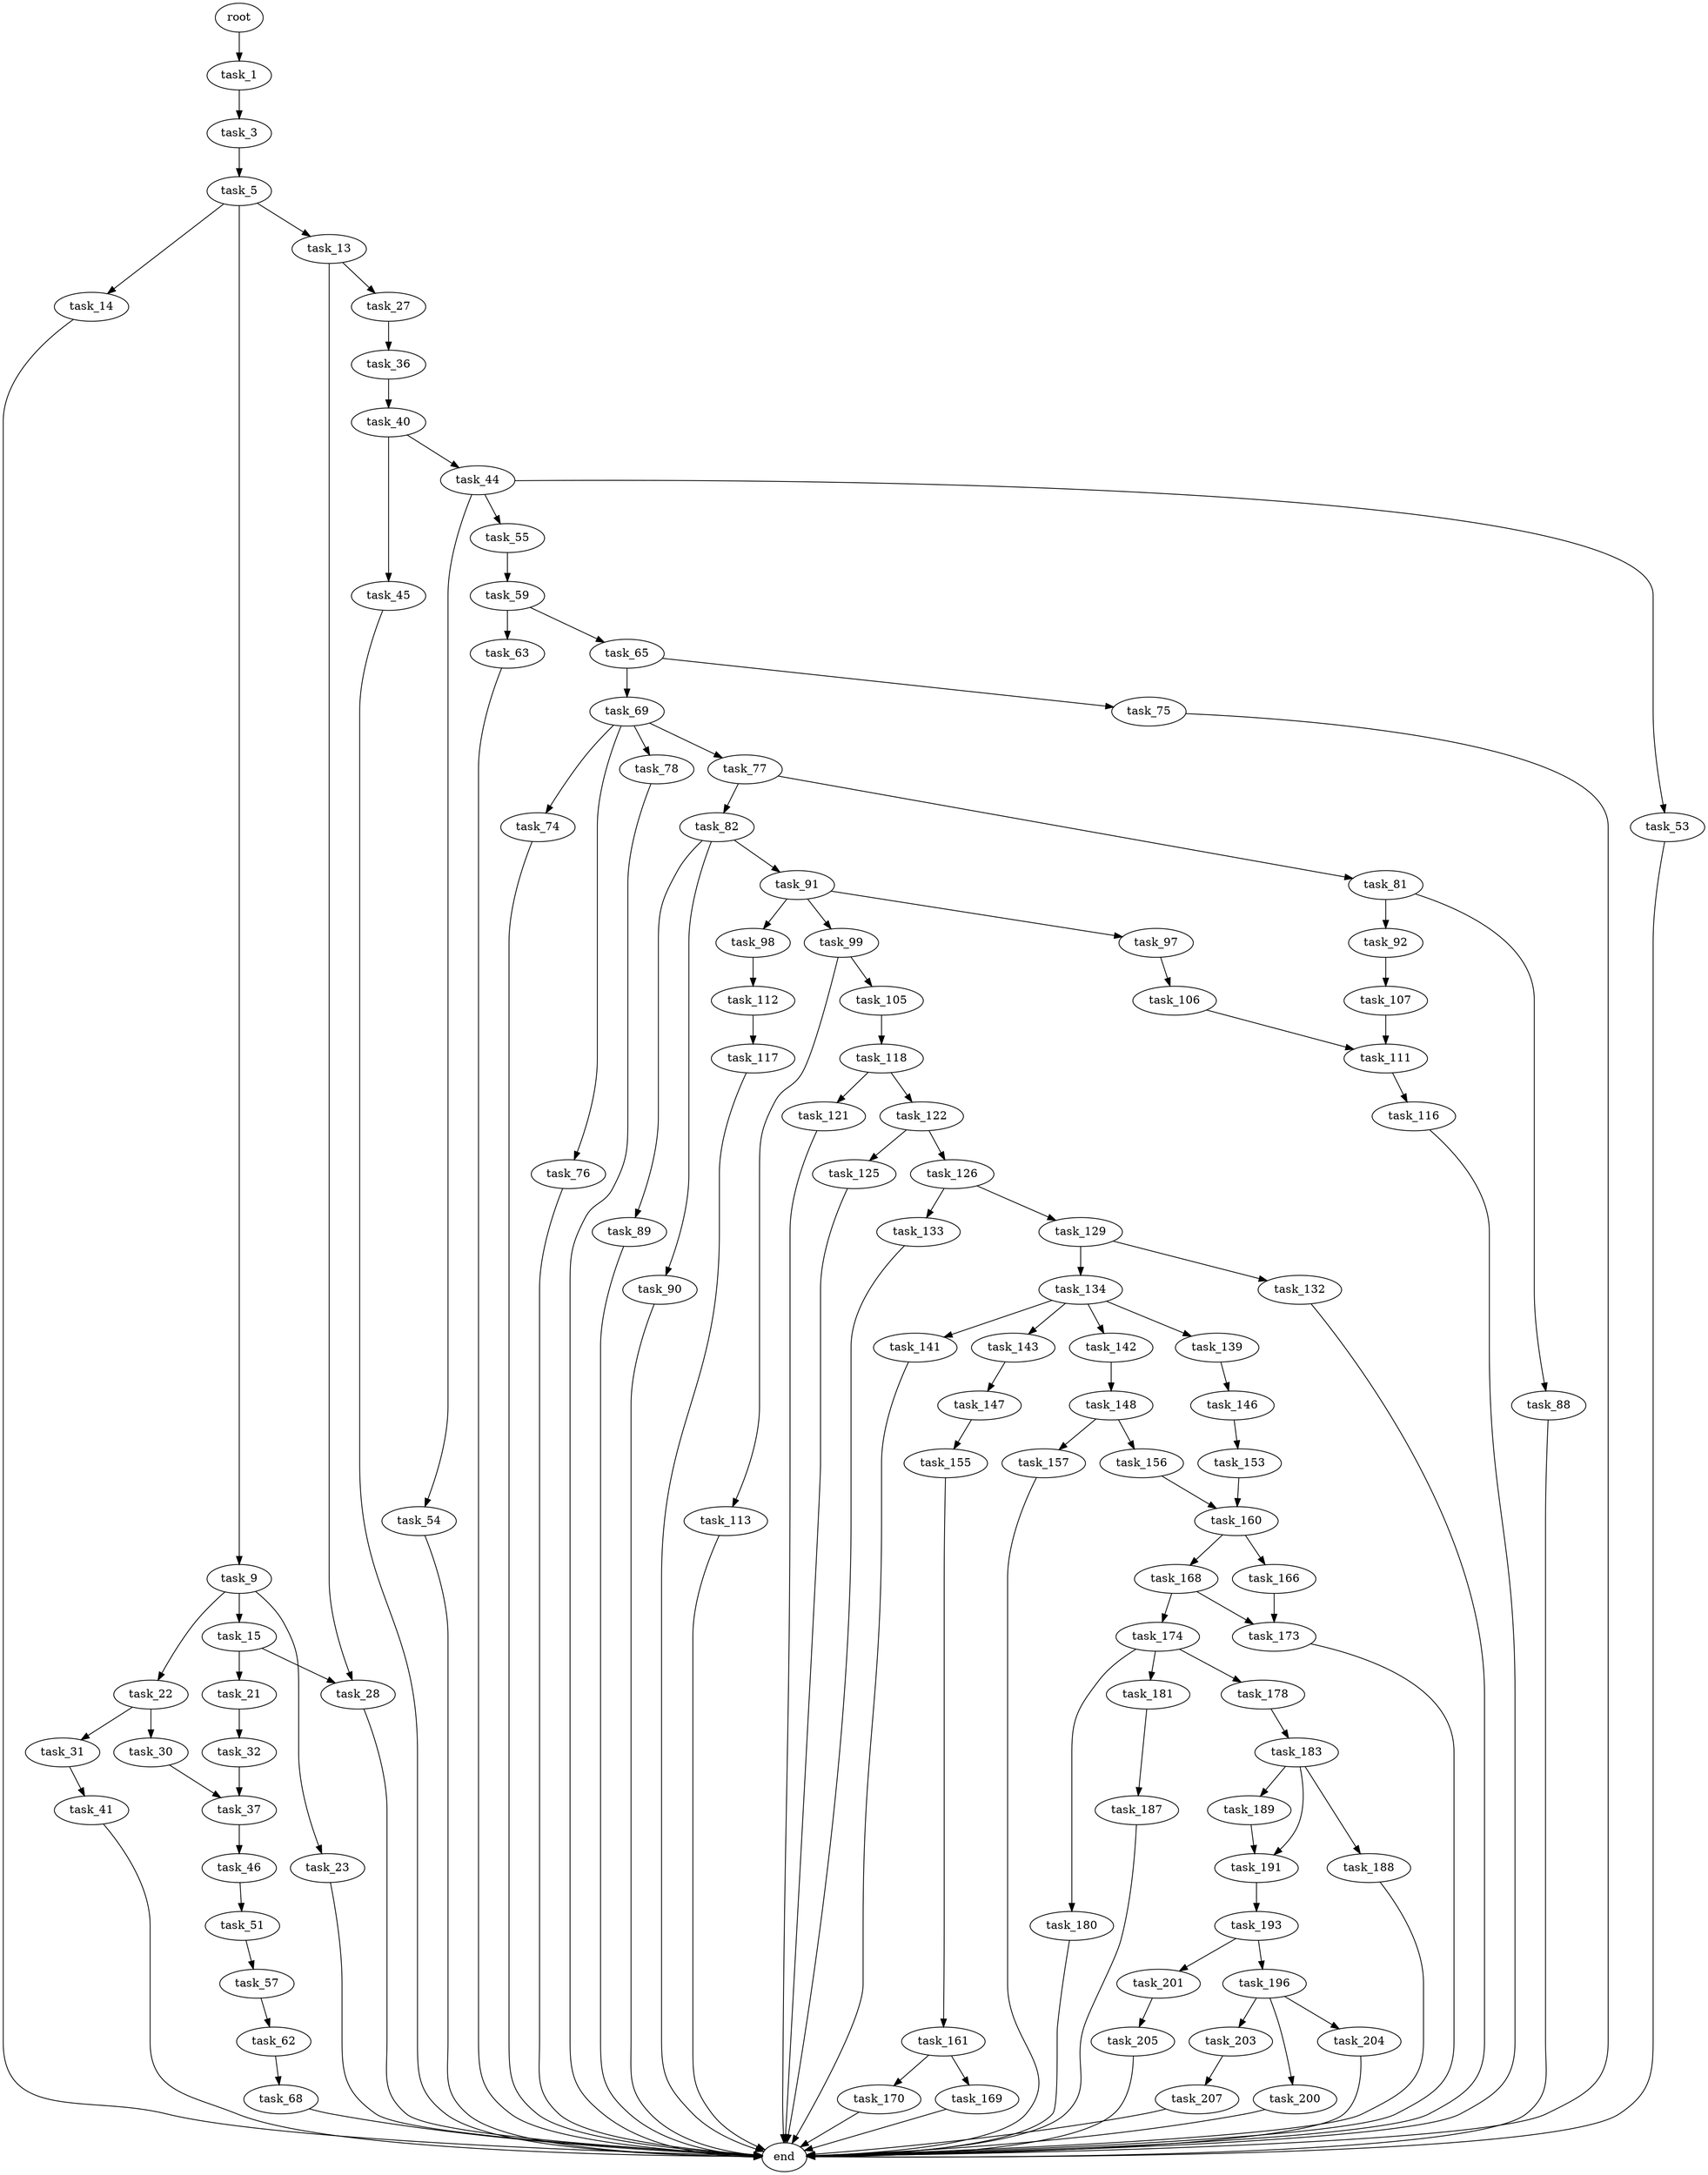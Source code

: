 digraph G {
  root [size="0.000000"];
  task_1 [size="64462503086.000000"];
  task_3 [size="66183340822.000000"];
  task_5 [size="159382959213.000000"];
  task_9 [size="934669267.000000"];
  task_13 [size="9241716666.000000"];
  task_14 [size="299961954946.000000"];
  task_15 [size="28991029248.000000"];
  task_21 [size="1675281891.000000"];
  task_22 [size="368293445632.000000"];
  task_23 [size="62552447620.000000"];
  task_27 [size="368293445632.000000"];
  task_28 [size="17631272124.000000"];
  task_30 [size="767612692299.000000"];
  task_31 [size="52887290420.000000"];
  task_32 [size="17031366963.000000"];
  task_36 [size="68719476736.000000"];
  task_37 [size="197612095901.000000"];
  task_40 [size="782757789696.000000"];
  task_41 [size="18545067991.000000"];
  task_44 [size="13966927729.000000"];
  task_45 [size="45281852853.000000"];
  task_46 [size="8589934592.000000"];
  task_51 [size="23845047970.000000"];
  task_53 [size="21903692993.000000"];
  task_54 [size="782757789696.000000"];
  task_55 [size="231928233984.000000"];
  task_57 [size="95061089491.000000"];
  task_59 [size="1073741824000.000000"];
  task_62 [size="56721886143.000000"];
  task_63 [size="14256032883.000000"];
  task_65 [size="296820421462.000000"];
  task_68 [size="33604781286.000000"];
  task_69 [size="119139432885.000000"];
  task_74 [size="429197751557.000000"];
  task_75 [size="160432491194.000000"];
  task_76 [size="68719476736.000000"];
  task_77 [size="1073741824000.000000"];
  task_78 [size="38610931836.000000"];
  task_81 [size="90055766673.000000"];
  task_82 [size="598107724030.000000"];
  task_88 [size="782757789696.000000"];
  task_89 [size="385965645907.000000"];
  task_90 [size="1073741824000.000000"];
  task_91 [size="4281188924.000000"];
  task_92 [size="231928233984.000000"];
  task_97 [size="488094931303.000000"];
  task_98 [size="35839677022.000000"];
  task_99 [size="2419592365.000000"];
  task_105 [size="117643896013.000000"];
  task_106 [size="460839629588.000000"];
  task_107 [size="28965083239.000000"];
  task_111 [size="5026869905.000000"];
  task_112 [size="187837721585.000000"];
  task_113 [size="27089549686.000000"];
  task_116 [size="8071824646.000000"];
  task_117 [size="28991029248.000000"];
  task_118 [size="422954402378.000000"];
  task_121 [size="1073741824000.000000"];
  task_122 [size="7811579322.000000"];
  task_125 [size="231928233984.000000"];
  task_126 [size="385550180227.000000"];
  task_129 [size="263645761301.000000"];
  task_132 [size="8589934592.000000"];
  task_133 [size="29622725703.000000"];
  task_134 [size="134217728000.000000"];
  task_139 [size="1638923356.000000"];
  task_141 [size="33014015619.000000"];
  task_142 [size="231928233984.000000"];
  task_143 [size="2292360893.000000"];
  task_146 [size="539822457696.000000"];
  task_147 [size="12606114667.000000"];
  task_148 [size="28991029248.000000"];
  task_153 [size="32029347182.000000"];
  task_155 [size="582221657670.000000"];
  task_156 [size="190504284833.000000"];
  task_157 [size="82600262900.000000"];
  task_160 [size="782757789696.000000"];
  task_161 [size="17888466387.000000"];
  task_166 [size="8589934592.000000"];
  task_168 [size="696373001138.000000"];
  task_169 [size="1229719415.000000"];
  task_170 [size="231928233984.000000"];
  task_173 [size="782757789696.000000"];
  task_174 [size="742657143288.000000"];
  task_178 [size="7890775808.000000"];
  task_180 [size="265733629494.000000"];
  task_181 [size="5619966090.000000"];
  task_183 [size="1561362597.000000"];
  task_187 [size="68719476736.000000"];
  task_188 [size="331341272.000000"];
  task_189 [size="28991029248.000000"];
  task_191 [size="29720911163.000000"];
  task_193 [size="289743897043.000000"];
  task_196 [size="2192340407.000000"];
  task_200 [size="369848660834.000000"];
  task_201 [size="26728599527.000000"];
  task_203 [size="29893516813.000000"];
  task_204 [size="192088579865.000000"];
  task_205 [size="394909285593.000000"];
  task_207 [size="1776725014.000000"];
  end [size="0.000000"];

  root -> task_1 [size="1.000000"];
  task_1 -> task_3 [size="75497472.000000"];
  task_3 -> task_5 [size="134217728.000000"];
  task_5 -> task_9 [size="134217728.000000"];
  task_5 -> task_13 [size="134217728.000000"];
  task_5 -> task_14 [size="134217728.000000"];
  task_9 -> task_15 [size="75497472.000000"];
  task_9 -> task_22 [size="75497472.000000"];
  task_9 -> task_23 [size="75497472.000000"];
  task_13 -> task_27 [size="536870912.000000"];
  task_13 -> task_28 [size="536870912.000000"];
  task_14 -> end [size="1.000000"];
  task_15 -> task_21 [size="75497472.000000"];
  task_15 -> task_28 [size="75497472.000000"];
  task_21 -> task_32 [size="134217728.000000"];
  task_22 -> task_30 [size="411041792.000000"];
  task_22 -> task_31 [size="411041792.000000"];
  task_23 -> end [size="1.000000"];
  task_27 -> task_36 [size="411041792.000000"];
  task_28 -> end [size="1.000000"];
  task_30 -> task_37 [size="838860800.000000"];
  task_31 -> task_41 [size="838860800.000000"];
  task_32 -> task_37 [size="301989888.000000"];
  task_36 -> task_40 [size="134217728.000000"];
  task_37 -> task_46 [size="209715200.000000"];
  task_40 -> task_44 [size="679477248.000000"];
  task_40 -> task_45 [size="679477248.000000"];
  task_41 -> end [size="1.000000"];
  task_44 -> task_53 [size="411041792.000000"];
  task_44 -> task_54 [size="411041792.000000"];
  task_44 -> task_55 [size="411041792.000000"];
  task_45 -> end [size="1.000000"];
  task_46 -> task_51 [size="33554432.000000"];
  task_51 -> task_57 [size="838860800.000000"];
  task_53 -> end [size="1.000000"];
  task_54 -> end [size="1.000000"];
  task_55 -> task_59 [size="301989888.000000"];
  task_57 -> task_62 [size="209715200.000000"];
  task_59 -> task_63 [size="838860800.000000"];
  task_59 -> task_65 [size="838860800.000000"];
  task_62 -> task_68 [size="75497472.000000"];
  task_63 -> end [size="1.000000"];
  task_65 -> task_69 [size="536870912.000000"];
  task_65 -> task_75 [size="536870912.000000"];
  task_68 -> end [size="1.000000"];
  task_69 -> task_74 [size="536870912.000000"];
  task_69 -> task_76 [size="536870912.000000"];
  task_69 -> task_77 [size="536870912.000000"];
  task_69 -> task_78 [size="536870912.000000"];
  task_74 -> end [size="1.000000"];
  task_75 -> end [size="1.000000"];
  task_76 -> end [size="1.000000"];
  task_77 -> task_81 [size="838860800.000000"];
  task_77 -> task_82 [size="838860800.000000"];
  task_78 -> end [size="1.000000"];
  task_81 -> task_88 [size="134217728.000000"];
  task_81 -> task_92 [size="134217728.000000"];
  task_82 -> task_89 [size="679477248.000000"];
  task_82 -> task_90 [size="679477248.000000"];
  task_82 -> task_91 [size="679477248.000000"];
  task_88 -> end [size="1.000000"];
  task_89 -> end [size="1.000000"];
  task_90 -> end [size="1.000000"];
  task_91 -> task_97 [size="134217728.000000"];
  task_91 -> task_98 [size="134217728.000000"];
  task_91 -> task_99 [size="134217728.000000"];
  task_92 -> task_107 [size="301989888.000000"];
  task_97 -> task_106 [size="679477248.000000"];
  task_98 -> task_112 [size="838860800.000000"];
  task_99 -> task_105 [size="209715200.000000"];
  task_99 -> task_113 [size="209715200.000000"];
  task_105 -> task_118 [size="134217728.000000"];
  task_106 -> task_111 [size="411041792.000000"];
  task_107 -> task_111 [size="838860800.000000"];
  task_111 -> task_116 [size="209715200.000000"];
  task_112 -> task_117 [size="134217728.000000"];
  task_113 -> end [size="1.000000"];
  task_116 -> end [size="1.000000"];
  task_117 -> end [size="1.000000"];
  task_118 -> task_121 [size="301989888.000000"];
  task_118 -> task_122 [size="301989888.000000"];
  task_121 -> end [size="1.000000"];
  task_122 -> task_125 [size="838860800.000000"];
  task_122 -> task_126 [size="838860800.000000"];
  task_125 -> end [size="1.000000"];
  task_126 -> task_129 [size="536870912.000000"];
  task_126 -> task_133 [size="536870912.000000"];
  task_129 -> task_132 [size="411041792.000000"];
  task_129 -> task_134 [size="411041792.000000"];
  task_132 -> end [size="1.000000"];
  task_133 -> end [size="1.000000"];
  task_134 -> task_139 [size="209715200.000000"];
  task_134 -> task_141 [size="209715200.000000"];
  task_134 -> task_142 [size="209715200.000000"];
  task_134 -> task_143 [size="209715200.000000"];
  task_139 -> task_146 [size="33554432.000000"];
  task_141 -> end [size="1.000000"];
  task_142 -> task_148 [size="301989888.000000"];
  task_143 -> task_147 [size="75497472.000000"];
  task_146 -> task_153 [size="411041792.000000"];
  task_147 -> task_155 [size="411041792.000000"];
  task_148 -> task_156 [size="75497472.000000"];
  task_148 -> task_157 [size="75497472.000000"];
  task_153 -> task_160 [size="679477248.000000"];
  task_155 -> task_161 [size="411041792.000000"];
  task_156 -> task_160 [size="209715200.000000"];
  task_157 -> end [size="1.000000"];
  task_160 -> task_166 [size="679477248.000000"];
  task_160 -> task_168 [size="679477248.000000"];
  task_161 -> task_169 [size="411041792.000000"];
  task_161 -> task_170 [size="411041792.000000"];
  task_166 -> task_173 [size="33554432.000000"];
  task_168 -> task_173 [size="838860800.000000"];
  task_168 -> task_174 [size="838860800.000000"];
  task_169 -> end [size="1.000000"];
  task_170 -> end [size="1.000000"];
  task_173 -> end [size="1.000000"];
  task_174 -> task_178 [size="536870912.000000"];
  task_174 -> task_180 [size="536870912.000000"];
  task_174 -> task_181 [size="536870912.000000"];
  task_178 -> task_183 [size="134217728.000000"];
  task_180 -> end [size="1.000000"];
  task_181 -> task_187 [size="301989888.000000"];
  task_183 -> task_188 [size="134217728.000000"];
  task_183 -> task_189 [size="134217728.000000"];
  task_183 -> task_191 [size="134217728.000000"];
  task_187 -> end [size="1.000000"];
  task_188 -> end [size="1.000000"];
  task_189 -> task_191 [size="75497472.000000"];
  task_191 -> task_193 [size="679477248.000000"];
  task_193 -> task_196 [size="209715200.000000"];
  task_193 -> task_201 [size="209715200.000000"];
  task_196 -> task_200 [size="134217728.000000"];
  task_196 -> task_203 [size="134217728.000000"];
  task_196 -> task_204 [size="134217728.000000"];
  task_200 -> end [size="1.000000"];
  task_201 -> task_205 [size="536870912.000000"];
  task_203 -> task_207 [size="536870912.000000"];
  task_204 -> end [size="1.000000"];
  task_205 -> end [size="1.000000"];
  task_207 -> end [size="1.000000"];
}
